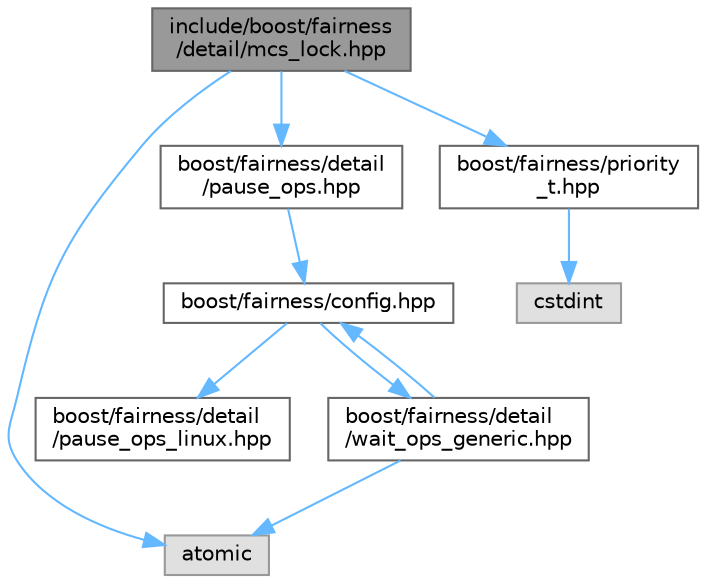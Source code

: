 digraph "include/boost/fairness/detail/mcs_lock.hpp"
{
 // LATEX_PDF_SIZE
  bgcolor="transparent";
  edge [fontname=Helvetica,fontsize=10,labelfontname=Helvetica,labelfontsize=10];
  node [fontname=Helvetica,fontsize=10,shape=box,height=0.2,width=0.4];
  Node1 [id="Node000001",label="include/boost/fairness\l/detail/mcs_lock.hpp",height=0.2,width=0.4,color="gray40", fillcolor="grey60", style="filled", fontcolor="black",tooltip="This file contains the implementation of a mcs list based lock."];
  Node1 -> Node2 [id="edge1_Node000001_Node000002",color="steelblue1",style="solid",tooltip=" "];
  Node2 [id="Node000002",label="atomic",height=0.2,width=0.4,color="grey60", fillcolor="#E0E0E0", style="filled",tooltip=" "];
  Node1 -> Node3 [id="edge2_Node000001_Node000003",color="steelblue1",style="solid",tooltip=" "];
  Node3 [id="Node000003",label="boost/fairness/detail\l/pause_ops.hpp",height=0.2,width=0.4,color="grey40", fillcolor="white", style="filled",URL="$pause__ops_8hpp.html",tooltip="This file contains the implementation of the pause operations used by the mutexes."];
  Node3 -> Node4 [id="edge3_Node000003_Node000004",color="steelblue1",style="solid",tooltip=" "];
  Node4 [id="Node000004",label="boost/fairness/config.hpp",height=0.2,width=0.4,color="grey40", fillcolor="white", style="filled",URL="$config_8hpp.html",tooltip="This file contains configurations about boost and 128bit cpu support. TODO."];
  Node4 -> Node5 [id="edge4_Node000004_Node000005",color="steelblue1",style="solid",tooltip=" "];
  Node5 [id="Node000005",label="boost/fairness/detail\l/pause_ops_linux.hpp",height=0.2,width=0.4,color="grey40", fillcolor="white", style="filled",URL="$pause__ops__linux_8hpp.html",tooltip="This file contains the implementation of the pause operations used by the mutexes on linux."];
  Node4 -> Node6 [id="edge5_Node000004_Node000006",color="steelblue1",style="solid",tooltip=" "];
  Node6 [id="Node000006",label="boost/fairness/detail\l/wait_ops_generic.hpp",height=0.2,width=0.4,color="grey40", fillcolor="white", style="filled",URL="$wait__ops__generic_8hpp.html",tooltip="This file contains the implementation of the wait operation for misc os."];
  Node6 -> Node4 [id="edge6_Node000006_Node000004",color="steelblue1",style="solid",tooltip=" "];
  Node6 -> Node2 [id="edge7_Node000006_Node000002",color="steelblue1",style="solid",tooltip=" "];
  Node1 -> Node7 [id="edge8_Node000001_Node000007",color="steelblue1",style="solid",tooltip=" "];
  Node7 [id="Node000007",label="boost/fairness/priority\l_t.hpp",height=0.2,width=0.4,color="grey40", fillcolor="white", style="filled",URL="$priority__t_8hpp.html",tooltip="Alias the type Priority_t. Priority_t is the type of priorities that are used by the priority_mutexes..."];
  Node7 -> Node8 [id="edge9_Node000007_Node000008",color="steelblue1",style="solid",tooltip=" "];
  Node8 [id="Node000008",label="cstdint",height=0.2,width=0.4,color="grey60", fillcolor="#E0E0E0", style="filled",tooltip=" "];
}
